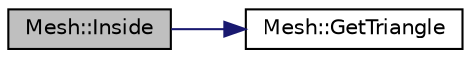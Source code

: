 digraph "Mesh::Inside"
{
 // LATEX_PDF_SIZE
  edge [fontname="Helvetica",fontsize="10",labelfontname="Helvetica",labelfontsize="10"];
  node [fontname="Helvetica",fontsize="10",shape=record];
  rankdir="LR";
  Node1 [label="Mesh::Inside",height=0.2,width=0.4,color="black", fillcolor="grey75", style="filled", fontcolor="black",tooltip=" "];
  Node1 -> Node2 [color="midnightblue",fontsize="10",style="solid",fontname="Helvetica"];
  Node2 [label="Mesh::GetTriangle",height=0.2,width=0.4,color="black", fillcolor="white", style="filled",URL="$class_mesh.html#a236c2500db13a75c1a1d42b136d12dd3",tooltip="Get a triangle."];
}
